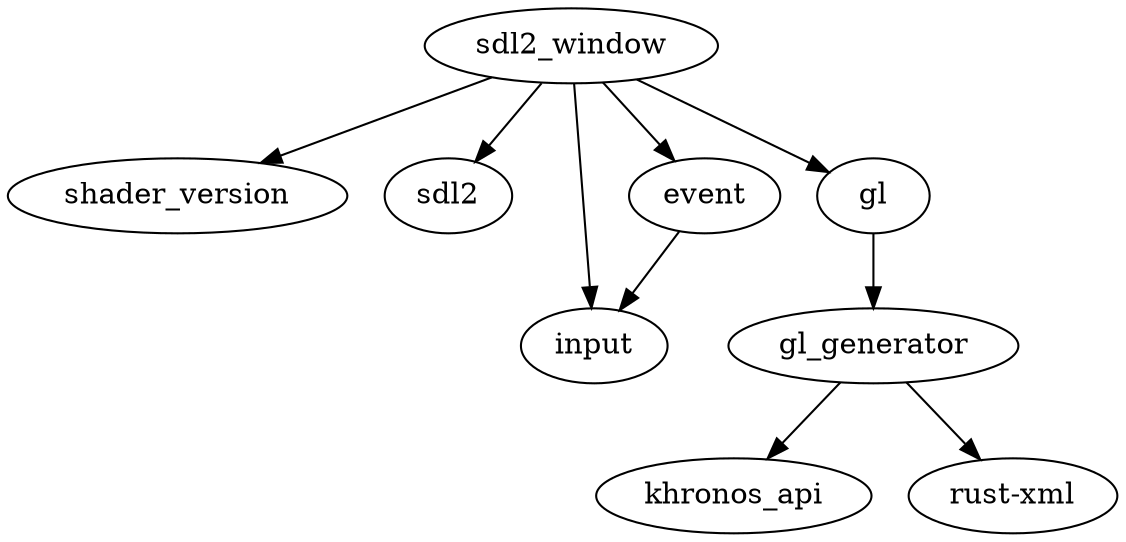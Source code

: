digraph example3 {
    N0[label="sdl2_window"];
    N1[label="shader_version"];
    N2[label="sdl2"];
    N3[label="input"];
    N4[label="event"];
    N5[label="gl"];
    N6[label="gl_generator"];
    N7[label="khronos_api"];
    N8[label="rust-xml"];
    N0 -> N1[label=""];
    N0 -> N2[label=""];
    N0 -> N3[label=""];
    N0 -> N4[label=""];
    N0 -> N5[label=""];
    N6 -> N7[label=""];
    N6 -> N8[label=""];
    N4 -> N3[label=""];
    N5 -> N6[label=""];
}
